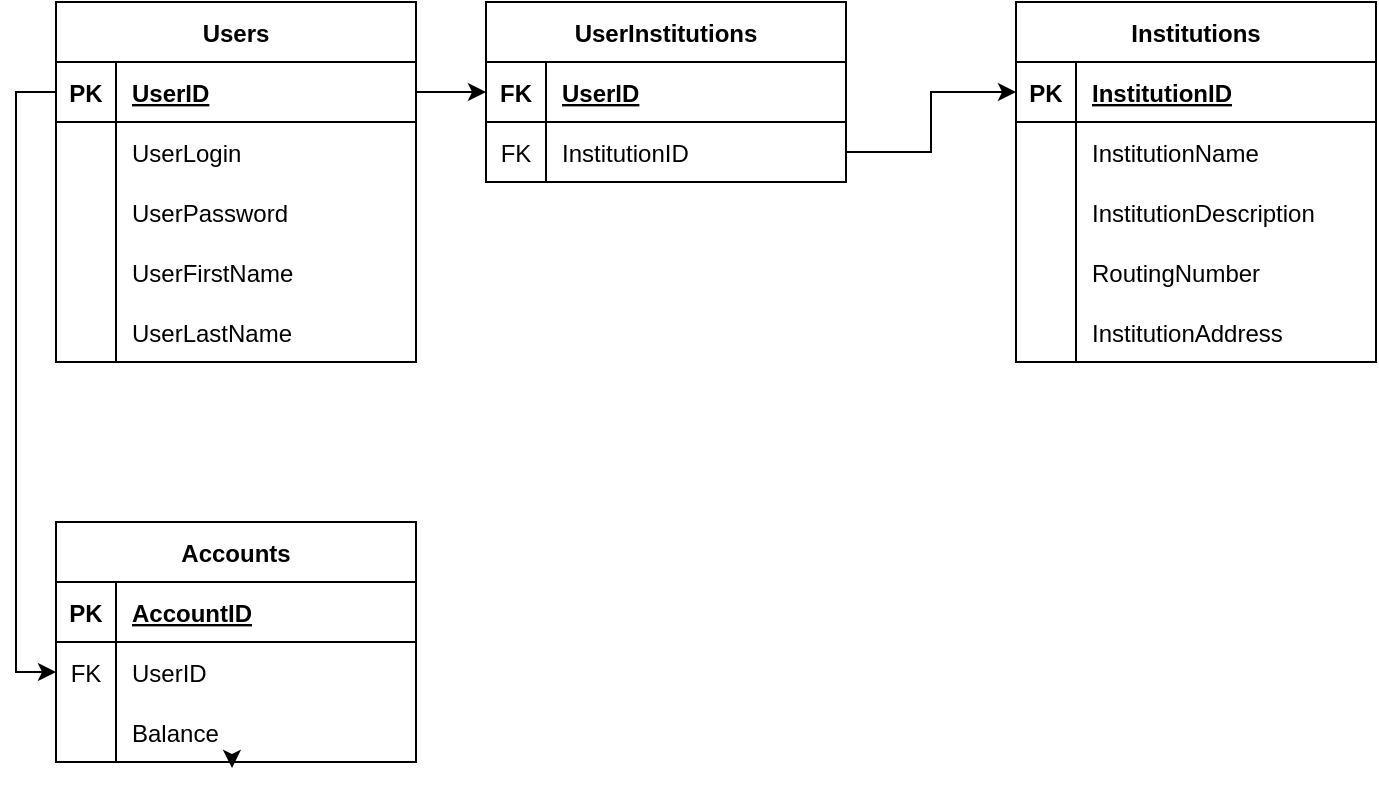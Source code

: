 <mxfile version="18.0.0" type="device"><diagram id="5fRxbdEFmiesmvWYRlFs" name="Page-1"><mxGraphModel dx="780" dy="1104" grid="1" gridSize="10" guides="1" tooltips="1" connect="1" arrows="1" fold="1" page="1" pageScale="1" pageWidth="850" pageHeight="1100" math="0" shadow="0"><root><mxCell id="0"/><mxCell id="1" parent="0"/><mxCell id="AFlECyQW_jJmfIcV0ywa-2" value="Users" style="shape=table;startSize=30;container=1;collapsible=1;childLayout=tableLayout;fixedRows=1;rowLines=0;fontStyle=1;align=center;resizeLast=1;" parent="1" vertex="1"><mxGeometry x="30" y="70" width="180" height="180" as="geometry"/></mxCell><mxCell id="AFlECyQW_jJmfIcV0ywa-3" value="" style="shape=tableRow;horizontal=0;startSize=0;swimlaneHead=0;swimlaneBody=0;fillColor=none;collapsible=0;dropTarget=0;points=[[0,0.5],[1,0.5]];portConstraint=eastwest;top=0;left=0;right=0;bottom=1;" parent="AFlECyQW_jJmfIcV0ywa-2" vertex="1"><mxGeometry y="30" width="180" height="30" as="geometry"/></mxCell><mxCell id="AFlECyQW_jJmfIcV0ywa-4" value="PK" style="shape=partialRectangle;connectable=0;fillColor=none;top=0;left=0;bottom=0;right=0;fontStyle=1;overflow=hidden;" parent="AFlECyQW_jJmfIcV0ywa-3" vertex="1"><mxGeometry width="30" height="30" as="geometry"><mxRectangle width="30" height="30" as="alternateBounds"/></mxGeometry></mxCell><mxCell id="AFlECyQW_jJmfIcV0ywa-5" value="UserID" style="shape=partialRectangle;connectable=0;fillColor=none;top=0;left=0;bottom=0;right=0;align=left;spacingLeft=6;fontStyle=5;overflow=hidden;" parent="AFlECyQW_jJmfIcV0ywa-3" vertex="1"><mxGeometry x="30" width="150" height="30" as="geometry"><mxRectangle width="150" height="30" as="alternateBounds"/></mxGeometry></mxCell><mxCell id="AFlECyQW_jJmfIcV0ywa-6" value="" style="shape=tableRow;horizontal=0;startSize=0;swimlaneHead=0;swimlaneBody=0;fillColor=none;collapsible=0;dropTarget=0;points=[[0,0.5],[1,0.5]];portConstraint=eastwest;top=0;left=0;right=0;bottom=0;" parent="AFlECyQW_jJmfIcV0ywa-2" vertex="1"><mxGeometry y="60" width="180" height="30" as="geometry"/></mxCell><mxCell id="AFlECyQW_jJmfIcV0ywa-7" value="" style="shape=partialRectangle;connectable=0;fillColor=none;top=0;left=0;bottom=0;right=0;editable=1;overflow=hidden;" parent="AFlECyQW_jJmfIcV0ywa-6" vertex="1"><mxGeometry width="30" height="30" as="geometry"><mxRectangle width="30" height="30" as="alternateBounds"/></mxGeometry></mxCell><mxCell id="AFlECyQW_jJmfIcV0ywa-8" value="UserLogin" style="shape=partialRectangle;connectable=0;fillColor=none;top=0;left=0;bottom=0;right=0;align=left;spacingLeft=6;overflow=hidden;" parent="AFlECyQW_jJmfIcV0ywa-6" vertex="1"><mxGeometry x="30" width="150" height="30" as="geometry"><mxRectangle width="150" height="30" as="alternateBounds"/></mxGeometry></mxCell><mxCell id="AFlECyQW_jJmfIcV0ywa-9" value="" style="shape=tableRow;horizontal=0;startSize=0;swimlaneHead=0;swimlaneBody=0;fillColor=none;collapsible=0;dropTarget=0;points=[[0,0.5],[1,0.5]];portConstraint=eastwest;top=0;left=0;right=0;bottom=0;" parent="AFlECyQW_jJmfIcV0ywa-2" vertex="1"><mxGeometry y="90" width="180" height="30" as="geometry"/></mxCell><mxCell id="AFlECyQW_jJmfIcV0ywa-10" value="" style="shape=partialRectangle;connectable=0;fillColor=none;top=0;left=0;bottom=0;right=0;editable=1;overflow=hidden;" parent="AFlECyQW_jJmfIcV0ywa-9" vertex="1"><mxGeometry width="30" height="30" as="geometry"><mxRectangle width="30" height="30" as="alternateBounds"/></mxGeometry></mxCell><mxCell id="AFlECyQW_jJmfIcV0ywa-11" value="UserPassword" style="shape=partialRectangle;connectable=0;fillColor=none;top=0;left=0;bottom=0;right=0;align=left;spacingLeft=6;overflow=hidden;" parent="AFlECyQW_jJmfIcV0ywa-9" vertex="1"><mxGeometry x="30" width="150" height="30" as="geometry"><mxRectangle width="150" height="30" as="alternateBounds"/></mxGeometry></mxCell><mxCell id="AFlECyQW_jJmfIcV0ywa-12" value="" style="shape=tableRow;horizontal=0;startSize=0;swimlaneHead=0;swimlaneBody=0;fillColor=none;collapsible=0;dropTarget=0;points=[[0,0.5],[1,0.5]];portConstraint=eastwest;top=0;left=0;right=0;bottom=0;" parent="AFlECyQW_jJmfIcV0ywa-2" vertex="1"><mxGeometry y="120" width="180" height="30" as="geometry"/></mxCell><mxCell id="AFlECyQW_jJmfIcV0ywa-13" value="" style="shape=partialRectangle;connectable=0;fillColor=none;top=0;left=0;bottom=0;right=0;editable=1;overflow=hidden;" parent="AFlECyQW_jJmfIcV0ywa-12" vertex="1"><mxGeometry width="30" height="30" as="geometry"><mxRectangle width="30" height="30" as="alternateBounds"/></mxGeometry></mxCell><mxCell id="AFlECyQW_jJmfIcV0ywa-14" value="UserFirstName" style="shape=partialRectangle;connectable=0;fillColor=none;top=0;left=0;bottom=0;right=0;align=left;spacingLeft=6;overflow=hidden;" parent="AFlECyQW_jJmfIcV0ywa-12" vertex="1"><mxGeometry x="30" width="150" height="30" as="geometry"><mxRectangle width="150" height="30" as="alternateBounds"/></mxGeometry></mxCell><mxCell id="X54NZ0GVclSBtNctOKWX-1" value="" style="shape=tableRow;horizontal=0;startSize=0;swimlaneHead=0;swimlaneBody=0;fillColor=none;collapsible=0;dropTarget=0;points=[[0,0.5],[1,0.5]];portConstraint=eastwest;top=0;left=0;right=0;bottom=0;" vertex="1" parent="AFlECyQW_jJmfIcV0ywa-2"><mxGeometry y="150" width="180" height="30" as="geometry"/></mxCell><mxCell id="X54NZ0GVclSBtNctOKWX-2" value="" style="shape=partialRectangle;connectable=0;fillColor=none;top=0;left=0;bottom=0;right=0;editable=1;overflow=hidden;" vertex="1" parent="X54NZ0GVclSBtNctOKWX-1"><mxGeometry width="30" height="30" as="geometry"><mxRectangle width="30" height="30" as="alternateBounds"/></mxGeometry></mxCell><mxCell id="X54NZ0GVclSBtNctOKWX-3" value="UserLastName" style="shape=partialRectangle;connectable=0;fillColor=none;top=0;left=0;bottom=0;right=0;align=left;spacingLeft=6;overflow=hidden;" vertex="1" parent="X54NZ0GVclSBtNctOKWX-1"><mxGeometry x="30" width="150" height="30" as="geometry"><mxRectangle width="150" height="30" as="alternateBounds"/></mxGeometry></mxCell><mxCell id="AFlECyQW_jJmfIcV0ywa-15" value="" style="shape=tableRow;horizontal=0;startSize=0;swimlaneHead=0;swimlaneBody=0;fillColor=none;collapsible=0;dropTarget=0;points=[[0,0.5],[1,0.5]];portConstraint=eastwest;top=0;left=0;right=0;bottom=0;" parent="1" vertex="1"><mxGeometry x="40" y="260" width="180" height="30" as="geometry"/></mxCell><mxCell id="AFlECyQW_jJmfIcV0ywa-16" value="" style="shape=partialRectangle;connectable=0;fillColor=none;top=0;left=0;bottom=0;right=0;editable=1;overflow=hidden;" parent="AFlECyQW_jJmfIcV0ywa-15" vertex="1"><mxGeometry width="30" height="30" as="geometry"><mxRectangle width="30" height="30" as="alternateBounds"/></mxGeometry></mxCell><mxCell id="AFlECyQW_jJmfIcV0ywa-18" value="UserInstitutions" style="shape=table;startSize=30;container=1;collapsible=1;childLayout=tableLayout;fixedRows=1;rowLines=0;fontStyle=1;align=center;resizeLast=1;" parent="1" vertex="1"><mxGeometry x="245" y="70" width="180" height="90" as="geometry"/></mxCell><mxCell id="AFlECyQW_jJmfIcV0ywa-19" value="" style="shape=tableRow;horizontal=0;startSize=0;swimlaneHead=0;swimlaneBody=0;fillColor=none;collapsible=0;dropTarget=0;points=[[0,0.5],[1,0.5]];portConstraint=eastwest;top=0;left=0;right=0;bottom=1;" parent="AFlECyQW_jJmfIcV0ywa-18" vertex="1"><mxGeometry y="30" width="180" height="30" as="geometry"/></mxCell><mxCell id="AFlECyQW_jJmfIcV0ywa-20" value="FK" style="shape=partialRectangle;connectable=0;fillColor=none;top=0;left=0;bottom=0;right=0;fontStyle=1;overflow=hidden;" parent="AFlECyQW_jJmfIcV0ywa-19" vertex="1"><mxGeometry width="30" height="30" as="geometry"><mxRectangle width="30" height="30" as="alternateBounds"/></mxGeometry></mxCell><mxCell id="AFlECyQW_jJmfIcV0ywa-21" value="UserID" style="shape=partialRectangle;connectable=0;fillColor=none;top=0;left=0;bottom=0;right=0;align=left;spacingLeft=6;fontStyle=5;overflow=hidden;" parent="AFlECyQW_jJmfIcV0ywa-19" vertex="1"><mxGeometry x="30" width="150" height="30" as="geometry"><mxRectangle width="150" height="30" as="alternateBounds"/></mxGeometry></mxCell><mxCell id="AFlECyQW_jJmfIcV0ywa-22" value="" style="shape=tableRow;horizontal=0;startSize=0;swimlaneHead=0;swimlaneBody=0;fillColor=none;collapsible=0;dropTarget=0;points=[[0,0.5],[1,0.5]];portConstraint=eastwest;top=0;left=0;right=0;bottom=0;" parent="AFlECyQW_jJmfIcV0ywa-18" vertex="1"><mxGeometry y="60" width="180" height="30" as="geometry"/></mxCell><mxCell id="AFlECyQW_jJmfIcV0ywa-23" value="FK" style="shape=partialRectangle;connectable=0;fillColor=none;top=0;left=0;bottom=0;right=0;editable=1;overflow=hidden;" parent="AFlECyQW_jJmfIcV0ywa-22" vertex="1"><mxGeometry width="30" height="30" as="geometry"><mxRectangle width="30" height="30" as="alternateBounds"/></mxGeometry></mxCell><mxCell id="AFlECyQW_jJmfIcV0ywa-24" value="InstitutionID" style="shape=partialRectangle;connectable=0;fillColor=none;top=0;left=0;bottom=0;right=0;align=left;spacingLeft=6;overflow=hidden;" parent="AFlECyQW_jJmfIcV0ywa-22" vertex="1"><mxGeometry x="30" width="150" height="30" as="geometry"><mxRectangle width="150" height="30" as="alternateBounds"/></mxGeometry></mxCell><mxCell id="AFlECyQW_jJmfIcV0ywa-31" value="Institutions" style="shape=table;startSize=30;container=1;collapsible=1;childLayout=tableLayout;fixedRows=1;rowLines=0;fontStyle=1;align=center;resizeLast=1;" parent="1" vertex="1"><mxGeometry x="510" y="70" width="180" height="180" as="geometry"><mxRectangle x="560" y="110" width="80" height="30" as="alternateBounds"/></mxGeometry></mxCell><mxCell id="AFlECyQW_jJmfIcV0ywa-32" value="" style="shape=tableRow;horizontal=0;startSize=0;swimlaneHead=0;swimlaneBody=0;fillColor=none;collapsible=0;dropTarget=0;points=[[0,0.5],[1,0.5]];portConstraint=eastwest;top=0;left=0;right=0;bottom=1;" parent="AFlECyQW_jJmfIcV0ywa-31" vertex="1"><mxGeometry y="30" width="180" height="30" as="geometry"/></mxCell><mxCell id="AFlECyQW_jJmfIcV0ywa-33" value="PK" style="shape=partialRectangle;connectable=0;fillColor=none;top=0;left=0;bottom=0;right=0;fontStyle=1;overflow=hidden;" parent="AFlECyQW_jJmfIcV0ywa-32" vertex="1"><mxGeometry width="30" height="30" as="geometry"><mxRectangle width="30" height="30" as="alternateBounds"/></mxGeometry></mxCell><mxCell id="AFlECyQW_jJmfIcV0ywa-34" value="InstitutionID" style="shape=partialRectangle;connectable=0;fillColor=none;top=0;left=0;bottom=0;right=0;align=left;spacingLeft=6;fontStyle=5;overflow=hidden;" parent="AFlECyQW_jJmfIcV0ywa-32" vertex="1"><mxGeometry x="30" width="150" height="30" as="geometry"><mxRectangle width="150" height="30" as="alternateBounds"/></mxGeometry></mxCell><mxCell id="AFlECyQW_jJmfIcV0ywa-35" value="" style="shape=tableRow;horizontal=0;startSize=0;swimlaneHead=0;swimlaneBody=0;fillColor=none;collapsible=0;dropTarget=0;points=[[0,0.5],[1,0.5]];portConstraint=eastwest;top=0;left=0;right=0;bottom=0;" parent="AFlECyQW_jJmfIcV0ywa-31" vertex="1"><mxGeometry y="60" width="180" height="30" as="geometry"/></mxCell><mxCell id="AFlECyQW_jJmfIcV0ywa-36" value="" style="shape=partialRectangle;connectable=0;fillColor=none;top=0;left=0;bottom=0;right=0;editable=1;overflow=hidden;" parent="AFlECyQW_jJmfIcV0ywa-35" vertex="1"><mxGeometry width="30" height="30" as="geometry"><mxRectangle width="30" height="30" as="alternateBounds"/></mxGeometry></mxCell><mxCell id="AFlECyQW_jJmfIcV0ywa-37" value="InstitutionName" style="shape=partialRectangle;connectable=0;fillColor=none;top=0;left=0;bottom=0;right=0;align=left;spacingLeft=6;overflow=hidden;" parent="AFlECyQW_jJmfIcV0ywa-35" vertex="1"><mxGeometry x="30" width="150" height="30" as="geometry"><mxRectangle width="150" height="30" as="alternateBounds"/></mxGeometry></mxCell><mxCell id="AFlECyQW_jJmfIcV0ywa-38" value="" style="shape=tableRow;horizontal=0;startSize=0;swimlaneHead=0;swimlaneBody=0;fillColor=none;collapsible=0;dropTarget=0;points=[[0,0.5],[1,0.5]];portConstraint=eastwest;top=0;left=0;right=0;bottom=0;" parent="AFlECyQW_jJmfIcV0ywa-31" vertex="1"><mxGeometry y="90" width="180" height="30" as="geometry"/></mxCell><mxCell id="AFlECyQW_jJmfIcV0ywa-39" value="" style="shape=partialRectangle;connectable=0;fillColor=none;top=0;left=0;bottom=0;right=0;editable=1;overflow=hidden;" parent="AFlECyQW_jJmfIcV0ywa-38" vertex="1"><mxGeometry width="30" height="30" as="geometry"><mxRectangle width="30" height="30" as="alternateBounds"/></mxGeometry></mxCell><mxCell id="AFlECyQW_jJmfIcV0ywa-40" value="InstitutionDescription" style="shape=partialRectangle;connectable=0;fillColor=none;top=0;left=0;bottom=0;right=0;align=left;spacingLeft=6;overflow=hidden;" parent="AFlECyQW_jJmfIcV0ywa-38" vertex="1"><mxGeometry x="30" width="150" height="30" as="geometry"><mxRectangle width="150" height="30" as="alternateBounds"/></mxGeometry></mxCell><mxCell id="X54NZ0GVclSBtNctOKWX-40" value="" style="shape=tableRow;horizontal=0;startSize=0;swimlaneHead=0;swimlaneBody=0;fillColor=none;collapsible=0;dropTarget=0;points=[[0,0.5],[1,0.5]];portConstraint=eastwest;top=0;left=0;right=0;bottom=0;" vertex="1" parent="AFlECyQW_jJmfIcV0ywa-31"><mxGeometry y="120" width="180" height="30" as="geometry"/></mxCell><mxCell id="X54NZ0GVclSBtNctOKWX-41" value="" style="shape=partialRectangle;connectable=0;fillColor=none;top=0;left=0;bottom=0;right=0;editable=1;overflow=hidden;" vertex="1" parent="X54NZ0GVclSBtNctOKWX-40"><mxGeometry width="30" height="30" as="geometry"><mxRectangle width="30" height="30" as="alternateBounds"/></mxGeometry></mxCell><mxCell id="X54NZ0GVclSBtNctOKWX-42" value="RoutingNumber" style="shape=partialRectangle;connectable=0;fillColor=none;top=0;left=0;bottom=0;right=0;align=left;spacingLeft=6;overflow=hidden;" vertex="1" parent="X54NZ0GVclSBtNctOKWX-40"><mxGeometry x="30" width="150" height="30" as="geometry"><mxRectangle width="150" height="30" as="alternateBounds"/></mxGeometry></mxCell><mxCell id="X54NZ0GVclSBtNctOKWX-43" value="" style="shape=tableRow;horizontal=0;startSize=0;swimlaneHead=0;swimlaneBody=0;fillColor=none;collapsible=0;dropTarget=0;points=[[0,0.5],[1,0.5]];portConstraint=eastwest;top=0;left=0;right=0;bottom=0;" vertex="1" parent="AFlECyQW_jJmfIcV0ywa-31"><mxGeometry y="150" width="180" height="30" as="geometry"/></mxCell><mxCell id="X54NZ0GVclSBtNctOKWX-44" value="" style="shape=partialRectangle;connectable=0;fillColor=none;top=0;left=0;bottom=0;right=0;editable=1;overflow=hidden;" vertex="1" parent="X54NZ0GVclSBtNctOKWX-43"><mxGeometry width="30" height="30" as="geometry"><mxRectangle width="30" height="30" as="alternateBounds"/></mxGeometry></mxCell><mxCell id="X54NZ0GVclSBtNctOKWX-45" value="InstitutionAddress" style="shape=partialRectangle;connectable=0;fillColor=none;top=0;left=0;bottom=0;right=0;align=left;spacingLeft=6;overflow=hidden;" vertex="1" parent="X54NZ0GVclSBtNctOKWX-43"><mxGeometry x="30" width="150" height="30" as="geometry"><mxRectangle width="150" height="30" as="alternateBounds"/></mxGeometry></mxCell><mxCell id="AFlECyQW_jJmfIcV0ywa-44" style="edgeStyle=orthogonalEdgeStyle;rounded=0;orthogonalLoop=1;jettySize=auto;html=1;exitX=1;exitY=0.5;exitDx=0;exitDy=0;entryX=0;entryY=0.5;entryDx=0;entryDy=0;" parent="1" source="AFlECyQW_jJmfIcV0ywa-3" target="AFlECyQW_jJmfIcV0ywa-19" edge="1"><mxGeometry relative="1" as="geometry"/></mxCell><mxCell id="AFlECyQW_jJmfIcV0ywa-79" style="edgeStyle=orthogonalEdgeStyle;rounded=0;orthogonalLoop=1;jettySize=auto;html=1;entryX=0;entryY=0.5;entryDx=0;entryDy=0;" parent="1" source="AFlECyQW_jJmfIcV0ywa-22" target="AFlECyQW_jJmfIcV0ywa-32" edge="1"><mxGeometry relative="1" as="geometry"/></mxCell><mxCell id="X54NZ0GVclSBtNctOKWX-12" value="Accounts" style="shape=table;startSize=30;container=1;collapsible=1;childLayout=tableLayout;fixedRows=1;rowLines=0;fontStyle=1;align=center;resizeLast=1;" vertex="1" parent="1"><mxGeometry x="30" y="330" width="180" height="120" as="geometry"/></mxCell><mxCell id="X54NZ0GVclSBtNctOKWX-13" value="" style="shape=tableRow;horizontal=0;startSize=0;swimlaneHead=0;swimlaneBody=0;fillColor=none;collapsible=0;dropTarget=0;points=[[0,0.5],[1,0.5]];portConstraint=eastwest;top=0;left=0;right=0;bottom=1;" vertex="1" parent="X54NZ0GVclSBtNctOKWX-12"><mxGeometry y="30" width="180" height="30" as="geometry"/></mxCell><mxCell id="X54NZ0GVclSBtNctOKWX-14" value="PK" style="shape=partialRectangle;connectable=0;fillColor=none;top=0;left=0;bottom=0;right=0;fontStyle=1;overflow=hidden;" vertex="1" parent="X54NZ0GVclSBtNctOKWX-13"><mxGeometry width="30" height="30" as="geometry"><mxRectangle width="30" height="30" as="alternateBounds"/></mxGeometry></mxCell><mxCell id="X54NZ0GVclSBtNctOKWX-15" value="AccountID" style="shape=partialRectangle;connectable=0;fillColor=none;top=0;left=0;bottom=0;right=0;align=left;spacingLeft=6;fontStyle=5;overflow=hidden;" vertex="1" parent="X54NZ0GVclSBtNctOKWX-13"><mxGeometry x="30" width="150" height="30" as="geometry"><mxRectangle width="150" height="30" as="alternateBounds"/></mxGeometry></mxCell><mxCell id="X54NZ0GVclSBtNctOKWX-16" value="" style="shape=tableRow;horizontal=0;startSize=0;swimlaneHead=0;swimlaneBody=0;fillColor=none;collapsible=0;dropTarget=0;points=[[0,0.5],[1,0.5]];portConstraint=eastwest;top=0;left=0;right=0;bottom=0;" vertex="1" parent="X54NZ0GVclSBtNctOKWX-12"><mxGeometry y="60" width="180" height="30" as="geometry"/></mxCell><mxCell id="X54NZ0GVclSBtNctOKWX-17" value="FK" style="shape=partialRectangle;connectable=0;fillColor=none;top=0;left=0;bottom=0;right=0;editable=1;overflow=hidden;" vertex="1" parent="X54NZ0GVclSBtNctOKWX-16"><mxGeometry width="30" height="30" as="geometry"><mxRectangle width="30" height="30" as="alternateBounds"/></mxGeometry></mxCell><mxCell id="X54NZ0GVclSBtNctOKWX-18" value="UserID" style="shape=partialRectangle;connectable=0;fillColor=none;top=0;left=0;bottom=0;right=0;align=left;spacingLeft=6;overflow=hidden;" vertex="1" parent="X54NZ0GVclSBtNctOKWX-16"><mxGeometry x="30" width="150" height="30" as="geometry"><mxRectangle width="150" height="30" as="alternateBounds"/></mxGeometry></mxCell><mxCell id="X54NZ0GVclSBtNctOKWX-38" style="edgeStyle=orthogonalEdgeStyle;rounded=0;orthogonalLoop=1;jettySize=auto;html=1;exitX=0.5;exitY=1;exitDx=0;exitDy=0;entryX=0.489;entryY=1.1;entryDx=0;entryDy=0;entryPerimeter=0;" edge="1" parent="X54NZ0GVclSBtNctOKWX-12" source="X54NZ0GVclSBtNctOKWX-12" target="X54NZ0GVclSBtNctOKWX-19"><mxGeometry relative="1" as="geometry"/></mxCell><mxCell id="X54NZ0GVclSBtNctOKWX-19" value="" style="shape=tableRow;horizontal=0;startSize=0;swimlaneHead=0;swimlaneBody=0;fillColor=none;collapsible=0;dropTarget=0;points=[[0,0.5],[1,0.5]];portConstraint=eastwest;top=0;left=0;right=0;bottom=0;" vertex="1" parent="X54NZ0GVclSBtNctOKWX-12"><mxGeometry y="90" width="180" height="30" as="geometry"/></mxCell><mxCell id="X54NZ0GVclSBtNctOKWX-20" value="" style="shape=partialRectangle;connectable=0;fillColor=none;top=0;left=0;bottom=0;right=0;editable=1;overflow=hidden;" vertex="1" parent="X54NZ0GVclSBtNctOKWX-19"><mxGeometry width="30" height="30" as="geometry"><mxRectangle width="30" height="30" as="alternateBounds"/></mxGeometry></mxCell><mxCell id="X54NZ0GVclSBtNctOKWX-21" value="Balance" style="shape=partialRectangle;connectable=0;fillColor=none;top=0;left=0;bottom=0;right=0;align=left;spacingLeft=6;overflow=hidden;" vertex="1" parent="X54NZ0GVclSBtNctOKWX-19"><mxGeometry x="30" width="150" height="30" as="geometry"><mxRectangle width="150" height="30" as="alternateBounds"/></mxGeometry></mxCell><mxCell id="X54NZ0GVclSBtNctOKWX-39" style="edgeStyle=orthogonalEdgeStyle;rounded=0;orthogonalLoop=1;jettySize=auto;html=1;exitX=0;exitY=0.5;exitDx=0;exitDy=0;entryX=0;entryY=0.5;entryDx=0;entryDy=0;" edge="1" parent="1" source="AFlECyQW_jJmfIcV0ywa-3" target="X54NZ0GVclSBtNctOKWX-16"><mxGeometry relative="1" as="geometry"/></mxCell></root></mxGraphModel></diagram></mxfile>